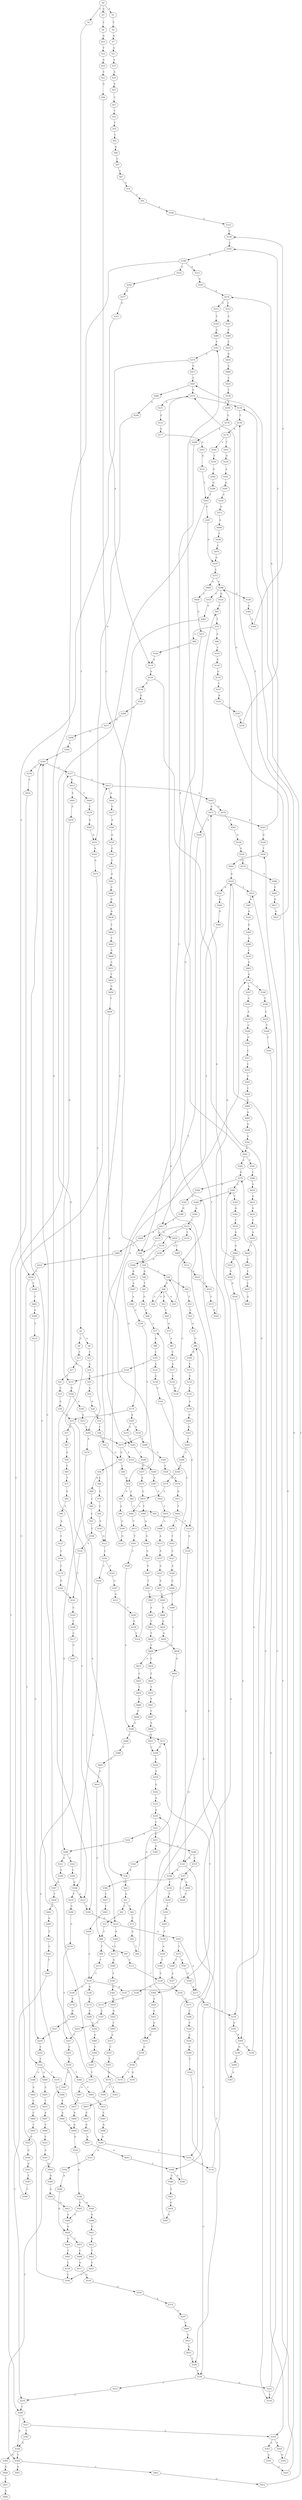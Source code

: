 strict digraph  {
	S0 -> S1 [ label = A ];
	S0 -> S2 [ label = C ];
	S0 -> S3 [ label = G ];
	S1 -> S4 [ label = T ];
	S2 -> S5 [ label = T ];
	S3 -> S6 [ label = T ];
	S4 -> S7 [ label = A ];
	S5 -> S8 [ label = A ];
	S5 -> S9 [ label = C ];
	S6 -> S10 [ label = G ];
	S7 -> S11 [ label = A ];
	S8 -> S12 [ label = C ];
	S9 -> S13 [ label = C ];
	S10 -> S14 [ label = C ];
	S11 -> S15 [ label = A ];
	S12 -> S16 [ label = G ];
	S13 -> S17 [ label = A ];
	S14 -> S18 [ label = A ];
	S15 -> S19 [ label = A ];
	S16 -> S20 [ label = A ];
	S17 -> S21 [ label = C ];
	S18 -> S22 [ label = C ];
	S19 -> S23 [ label = A ];
	S20 -> S24 [ label = G ];
	S21 -> S25 [ label = C ];
	S22 -> S26 [ label = G ];
	S23 -> S27 [ label = C ];
	S24 -> S28 [ label = A ];
	S25 -> S29 [ label = G ];
	S26 -> S30 [ label = C ];
	S27 -> S31 [ label = T ];
	S28 -> S32 [ label = A ];
	S29 -> S33 [ label = G ];
	S30 -> S34 [ label = G ];
	S31 -> S35 [ label = T ];
	S32 -> S36 [ label = C ];
	S33 -> S37 [ label = G ];
	S33 -> S38 [ label = A ];
	S34 -> S39 [ label = C ];
	S34 -> S40 [ label = G ];
	S35 -> S41 [ label = T ];
	S36 -> S42 [ label = T ];
	S37 -> S43 [ label = A ];
	S38 -> S44 [ label = C ];
	S39 -> S45 [ label = C ];
	S39 -> S46 [ label = G ];
	S40 -> S47 [ label = T ];
	S41 -> S48 [ label = G ];
	S42 -> S49 [ label = G ];
	S43 -> S50 [ label = A ];
	S44 -> S51 [ label = G ];
	S45 -> S52 [ label = T ];
	S46 -> S53 [ label = T ];
	S46 -> S54 [ label = C ];
	S46 -> S55 [ label = G ];
	S47 -> S56 [ label = G ];
	S48 -> S57 [ label = C ];
	S49 -> S58 [ label = G ];
	S49 -> S59 [ label = C ];
	S50 -> S60 [ label = T ];
	S51 -> S61 [ label = C ];
	S51 -> S62 [ label = T ];
	S52 -> S63 [ label = C ];
	S53 -> S64 [ label = C ];
	S54 -> S46 [ label = G ];
	S55 -> S65 [ label = C ];
	S56 -> S66 [ label = C ];
	S57 -> S67 [ label = C ];
	S58 -> S68 [ label = C ];
	S58 -> S69 [ label = A ];
	S59 -> S70 [ label = A ];
	S60 -> S71 [ label = T ];
	S61 -> S72 [ label = C ];
	S62 -> S73 [ label = C ];
	S63 -> S74 [ label = G ];
	S64 -> S75 [ label = G ];
	S65 -> S76 [ label = T ];
	S66 -> S77 [ label = C ];
	S67 -> S78 [ label = G ];
	S68 -> S79 [ label = G ];
	S69 -> S80 [ label = C ];
	S70 -> S81 [ label = G ];
	S70 -> S82 [ label = A ];
	S71 -> S83 [ label = G ];
	S72 -> S84 [ label = C ];
	S73 -> S85 [ label = G ];
	S74 -> S86 [ label = G ];
	S75 -> S87 [ label = A ];
	S76 -> S88 [ label = A ];
	S76 -> S89 [ label = G ];
	S77 -> S90 [ label = G ];
	S78 -> S91 [ label = T ];
	S79 -> S92 [ label = C ];
	S80 -> S93 [ label = C ];
	S81 -> S94 [ label = A ];
	S82 -> S95 [ label = C ];
	S83 -> S96 [ label = A ];
	S84 -> S97 [ label = A ];
	S84 -> S98 [ label = T ];
	S85 -> S99 [ label = T ];
	S86 -> S100 [ label = G ];
	S86 -> S101 [ label = C ];
	S87 -> S102 [ label = C ];
	S88 -> S103 [ label = T ];
	S89 -> S104 [ label = G ];
	S90 -> S105 [ label = C ];
	S91 -> S106 [ label = A ];
	S92 -> S107 [ label = A ];
	S93 -> S108 [ label = C ];
	S94 -> S109 [ label = C ];
	S95 -> S110 [ label = C ];
	S96 -> S111 [ label = A ];
	S97 -> S112 [ label = T ];
	S98 -> S113 [ label = T ];
	S99 -> S114 [ label = G ];
	S100 -> S115 [ label = C ];
	S101 -> S116 [ label = A ];
	S102 -> S117 [ label = G ];
	S103 -> S118 [ label = A ];
	S104 -> S119 [ label = A ];
	S105 -> S120 [ label = C ];
	S105 -> S121 [ label = A ];
	S106 -> S122 [ label = G ];
	S107 -> S123 [ label = G ];
	S108 -> S124 [ label = G ];
	S109 -> S125 [ label = G ];
	S110 -> S126 [ label = A ];
	S111 -> S127 [ label = C ];
	S112 -> S128 [ label = C ];
	S113 -> S129 [ label = C ];
	S114 -> S130 [ label = G ];
	S114 -> S131 [ label = A ];
	S115 -> S132 [ label = T ];
	S116 -> S133 [ label = C ];
	S117 -> S134 [ label = C ];
	S118 -> S135 [ label = G ];
	S119 -> S136 [ label = A ];
	S120 -> S137 [ label = G ];
	S121 -> S138 [ label = A ];
	S122 -> S139 [ label = C ];
	S123 -> S140 [ label = C ];
	S124 -> S141 [ label = T ];
	S125 -> S142 [ label = G ];
	S126 -> S143 [ label = G ];
	S127 -> S144 [ label = C ];
	S128 -> S145 [ label = T ];
	S128 -> S146 [ label = G ];
	S129 -> S147 [ label = A ];
	S129 -> S148 [ label = C ];
	S129 -> S149 [ label = G ];
	S130 -> S150 [ label = T ];
	S131 -> S151 [ label = C ];
	S132 -> S152 [ label = C ];
	S133 -> S153 [ label = G ];
	S133 -> S154 [ label = C ];
	S133 -> S155 [ label = T ];
	S134 -> S156 [ label = G ];
	S135 -> S157 [ label = T ];
	S136 -> S158 [ label = T ];
	S136 -> S159 [ label = G ];
	S137 -> S160 [ label = G ];
	S138 -> S161 [ label = C ];
	S139 -> S162 [ label = C ];
	S140 -> S163 [ label = G ];
	S140 -> S164 [ label = C ];
	S141 -> S165 [ label = C ];
	S142 -> S166 [ label = C ];
	S142 -> S167 [ label = A ];
	S143 -> S168 [ label = A ];
	S143 -> S169 [ label = T ];
	S144 -> S170 [ label = C ];
	S145 -> S171 [ label = G ];
	S146 -> S172 [ label = T ];
	S147 -> S173 [ label = T ];
	S148 -> S174 [ label = T ];
	S149 -> S175 [ label = A ];
	S150 -> S176 [ label = A ];
	S151 -> S177 [ label = C ];
	S152 -> S178 [ label = A ];
	S153 -> S30 [ label = C ];
	S154 -> S179 [ label = G ];
	S155 -> S180 [ label = G ];
	S156 -> S39 [ label = C ];
	S157 -> S181 [ label = A ];
	S158 -> S182 [ label = G ];
	S159 -> S183 [ label = A ];
	S160 -> S184 [ label = T ];
	S160 -> S185 [ label = A ];
	S161 -> S110 [ label = C ];
	S162 -> S186 [ label = G ];
	S163 -> S187 [ label = G ];
	S164 -> S188 [ label = G ];
	S165 -> S189 [ label = T ];
	S166 -> S190 [ label = T ];
	S167 -> S191 [ label = C ];
	S168 -> S192 [ label = C ];
	S168 -> S193 [ label = A ];
	S169 -> S194 [ label = C ];
	S170 -> S195 [ label = G ];
	S171 -> S196 [ label = C ];
	S172 -> S197 [ label = C ];
	S173 -> S198 [ label = C ];
	S174 -> S199 [ label = G ];
	S175 -> S200 [ label = T ];
	S176 -> S201 [ label = T ];
	S176 -> S202 [ label = C ];
	S177 -> S203 [ label = G ];
	S178 -> S204 [ label = C ];
	S179 -> S205 [ label = A ];
	S179 -> S33 [ label = G ];
	S180 -> S206 [ label = G ];
	S181 -> S207 [ label = G ];
	S182 -> S208 [ label = G ];
	S183 -> S209 [ label = A ];
	S184 -> S210 [ label = G ];
	S185 -> S211 [ label = A ];
	S186 -> S212 [ label = A ];
	S186 -> S213 [ label = G ];
	S186 -> S214 [ label = C ];
	S187 -> S215 [ label = G ];
	S188 -> S216 [ label = T ];
	S188 -> S213 [ label = G ];
	S189 -> S217 [ label = C ];
	S190 -> S218 [ label = C ];
	S191 -> S219 [ label = A ];
	S192 -> S220 [ label = T ];
	S193 -> S221 [ label = C ];
	S194 -> S222 [ label = G ];
	S194 -> S223 [ label = T ];
	S195 -> S141 [ label = T ];
	S196 -> S224 [ label = C ];
	S197 -> S225 [ label = C ];
	S198 -> S226 [ label = C ];
	S199 -> S227 [ label = T ];
	S200 -> S228 [ label = C ];
	S201 -> S229 [ label = G ];
	S202 -> S230 [ label = C ];
	S203 -> S231 [ label = G ];
	S204 -> S232 [ label = G ];
	S205 -> S233 [ label = G ];
	S205 -> S234 [ label = A ];
	S206 -> S235 [ label = G ];
	S207 -> S236 [ label = C ];
	S208 -> S237 [ label = G ];
	S209 -> S238 [ label = G ];
	S209 -> S239 [ label = C ];
	S210 -> S240 [ label = A ];
	S210 -> S241 [ label = G ];
	S211 -> S242 [ label = C ];
	S212 -> S243 [ label = A ];
	S213 -> S184 [ label = T ];
	S214 -> S244 [ label = T ];
	S215 -> S245 [ label = T ];
	S216 -> S246 [ label = C ];
	S217 -> S247 [ label = G ];
	S218 -> S248 [ label = T ];
	S219 -> S249 [ label = C ];
	S220 -> S250 [ label = C ];
	S221 -> S251 [ label = C ];
	S221 -> S252 [ label = A ];
	S222 -> S253 [ label = T ];
	S222 -> S254 [ label = C ];
	S223 -> S255 [ label = C ];
	S224 -> S256 [ label = A ];
	S225 -> S257 [ label = T ];
	S226 -> S258 [ label = A ];
	S227 -> S259 [ label = C ];
	S228 -> S260 [ label = G ];
	S229 -> S261 [ label = A ];
	S230 -> S262 [ label = G ];
	S231 -> S263 [ label = T ];
	S232 -> S264 [ label = T ];
	S233 -> S265 [ label = T ];
	S234 -> S266 [ label = T ];
	S235 -> S267 [ label = A ];
	S236 -> S162 [ label = C ];
	S237 -> S268 [ label = G ];
	S238 -> S269 [ label = T ];
	S239 -> S270 [ label = G ];
	S240 -> S271 [ label = C ];
	S241 -> S272 [ label = T ];
	S241 -> S273 [ label = A ];
	S242 -> S274 [ label = A ];
	S242 -> S275 [ label = T ];
	S243 -> S276 [ label = A ];
	S244 -> S277 [ label = G ];
	S245 -> S278 [ label = G ];
	S246 -> S279 [ label = C ];
	S247 -> S280 [ label = G ];
	S248 -> S281 [ label = C ];
	S249 -> S282 [ label = A ];
	S250 -> S283 [ label = C ];
	S251 -> S284 [ label = A ];
	S251 -> S285 [ label = G ];
	S252 -> S286 [ label = G ];
	S253 -> S287 [ label = A ];
	S253 -> S114 [ label = G ];
	S254 -> S288 [ label = G ];
	S255 -> S289 [ label = T ];
	S256 -> S290 [ label = G ];
	S257 -> S291 [ label = C ];
	S258 -> S292 [ label = G ];
	S259 -> S293 [ label = C ];
	S260 -> S294 [ label = T ];
	S261 -> S295 [ label = G ];
	S262 -> S296 [ label = G ];
	S263 -> S210 [ label = G ];
	S263 -> S297 [ label = C ];
	S264 -> S298 [ label = C ];
	S265 -> S299 [ label = C ];
	S266 -> S300 [ label = G ];
	S267 -> S301 [ label = A ];
	S268 -> S302 [ label = T ];
	S269 -> S303 [ label = G ];
	S270 -> S304 [ label = A ];
	S270 -> S305 [ label = G ];
	S271 -> S306 [ label = G ];
	S272 -> S307 [ label = G ];
	S272 -> S308 [ label = T ];
	S273 -> S309 [ label = A ];
	S274 -> S286 [ label = G ];
	S275 -> S49 [ label = G ];
	S275 -> S310 [ label = A ];
	S276 -> S311 [ label = G ];
	S276 -> S312 [ label = C ];
	S277 -> S313 [ label = G ];
	S278 -> S314 [ label = C ];
	S279 -> S257 [ label = T ];
	S280 -> S315 [ label = A ];
	S280 -> S101 [ label = C ];
	S281 -> S316 [ label = G ];
	S282 -> S317 [ label = C ];
	S283 -> S318 [ label = C ];
	S284 -> S143 [ label = G ];
	S284 -> S319 [ label = C ];
	S285 -> S320 [ label = G ];
	S286 -> S321 [ label = G ];
	S286 -> S322 [ label = C ];
	S287 -> S323 [ label = A ];
	S288 -> S324 [ label = G ];
	S288 -> S325 [ label = C ];
	S288 -> S326 [ label = T ];
	S289 -> S327 [ label = C ];
	S289 -> S328 [ label = G ];
	S290 -> S329 [ label = T ];
	S291 -> S330 [ label = T ];
	S292 -> S331 [ label = A ];
	S293 -> S332 [ label = T ];
	S294 -> S333 [ label = T ];
	S295 -> S334 [ label = C ];
	S296 -> S263 [ label = T ];
	S297 -> S335 [ label = G ];
	S298 -> S336 [ label = C ];
	S299 -> S337 [ label = C ];
	S300 -> S338 [ label = T ];
	S301 -> S339 [ label = C ];
	S302 -> S340 [ label = C ];
	S303 -> S341 [ label = T ];
	S304 -> S342 [ label = G ];
	S305 -> S343 [ label = T ];
	S305 -> S344 [ label = C ];
	S306 -> S345 [ label = T ];
	S307 -> S346 [ label = G ];
	S308 -> S347 [ label = A ];
	S309 -> S348 [ label = C ];
	S309 -> S159 [ label = G ];
	S310 -> S349 [ label = C ];
	S311 -> S350 [ label = T ];
	S312 -> S351 [ label = C ];
	S313 -> S119 [ label = A ];
	S314 -> S77 [ label = C ];
	S315 -> S352 [ label = G ];
	S316 -> S353 [ label = A ];
	S316 -> S354 [ label = T ];
	S317 -> S355 [ label = C ];
	S318 -> S356 [ label = A ];
	S319 -> S357 [ label = C ];
	S320 -> S38 [ label = A ];
	S321 -> S358 [ label = A ];
	S322 -> S359 [ label = C ];
	S323 -> S360 [ label = G ];
	S324 -> S65 [ label = C ];
	S325 -> S361 [ label = A ];
	S326 -> S362 [ label = A ];
	S327 -> S363 [ label = T ];
	S327 -> S316 [ label = G ];
	S328 -> S364 [ label = A ];
	S328 -> S365 [ label = T ];
	S329 -> S194 [ label = C ];
	S330 -> S366 [ label = T ];
	S330 -> S367 [ label = G ];
	S331 -> S193 [ label = A ];
	S332 -> S368 [ label = G ];
	S332 -> S369 [ label = A ];
	S332 -> S370 [ label = T ];
	S333 -> S371 [ label = T ];
	S334 -> S372 [ label = G ];
	S335 -> S373 [ label = C ];
	S336 -> S374 [ label = A ];
	S337 -> S375 [ label = A ];
	S338 -> S376 [ label = A ];
	S339 -> S275 [ label = T ];
	S340 -> S377 [ label = C ];
	S340 -> S378 [ label = T ];
	S341 -> S379 [ label = C ];
	S342 -> S380 [ label = G ];
	S343 -> S381 [ label = A ];
	S344 -> S382 [ label = A ];
	S345 -> S383 [ label = G ];
	S346 -> S273 [ label = A ];
	S347 -> S384 [ label = G ];
	S348 -> S385 [ label = G ];
	S348 -> S386 [ label = C ];
	S349 -> S387 [ label = A ];
	S350 -> S388 [ label = G ];
	S351 -> S389 [ label = C ];
	S352 -> S390 [ label = A ];
	S353 -> S391 [ label = A ];
	S354 -> S392 [ label = G ];
	S355 -> S393 [ label = T ];
	S356 -> S394 [ label = T ];
	S357 -> S395 [ label = C ];
	S357 -> S396 [ label = A ];
	S358 -> S397 [ label = A ];
	S359 -> S188 [ label = G ];
	S360 -> S398 [ label = A ];
	S361 -> S123 [ label = G ];
	S362 -> S399 [ label = G ];
	S363 -> S328 [ label = G ];
	S364 -> S400 [ label = G ];
	S365 -> S401 [ label = A ];
	S365 -> S402 [ label = C ];
	S366 -> S403 [ label = C ];
	S367 -> S365 [ label = T ];
	S368 -> S404 [ label = G ];
	S369 -> S405 [ label = C ];
	S370 -> S406 [ label = G ];
	S371 -> S407 [ label = G ];
	S372 -> S408 [ label = G ];
	S373 -> S409 [ label = A ];
	S373 -> S288 [ label = G ];
	S374 -> S410 [ label = G ];
	S375 -> S410 [ label = G ];
	S376 -> S411 [ label = G ];
	S377 -> S412 [ label = C ];
	S377 -> S413 [ label = G ];
	S378 -> S414 [ label = C ];
	S379 -> S415 [ label = G ];
	S379 -> S416 [ label = C ];
	S380 -> S417 [ label = T ];
	S381 -> S418 [ label = C ];
	S382 -> S133 [ label = C ];
	S383 -> S419 [ label = G ];
	S384 -> S420 [ label = A ];
	S385 -> S305 [ label = G ];
	S386 -> S421 [ label = T ];
	S387 -> S422 [ label = A ];
	S388 -> S341 [ label = T ];
	S389 -> S423 [ label = C ];
	S390 -> S424 [ label = G ];
	S391 -> S425 [ label = G ];
	S392 -> S130 [ label = G ];
	S393 -> S426 [ label = C ];
	S394 -> S128 [ label = C ];
	S395 -> S427 [ label = C ];
	S396 -> S428 [ label = C ];
	S397 -> S429 [ label = T ];
	S398 -> S430 [ label = C ];
	S399 -> S139 [ label = C ];
	S400 -> S431 [ label = T ];
	S402 -> S432 [ label = G ];
	S403 -> S433 [ label = T ];
	S404 -> S434 [ label = C ];
	S405 -> S435 [ label = T ];
	S406 -> S436 [ label = T ];
	S407 -> S437 [ label = T ];
	S408 -> S438 [ label = T ];
	S409 -> S439 [ label = C ];
	S410 -> S440 [ label = T ];
	S410 -> S441 [ label = C ];
	S411 -> S442 [ label = T ];
	S412 -> S443 [ label = G ];
	S412 -> S444 [ label = A ];
	S413 -> S445 [ label = C ];
	S413 -> S446 [ label = T ];
	S414 -> S289 [ label = T ];
	S415 -> S447 [ label = T ];
	S416 -> S332 [ label = T ];
	S416 -> S448 [ label = C ];
	S417 -> S449 [ label = G ];
	S417 -> S450 [ label = A ];
	S418 -> S451 [ label = G ];
	S419 -> S452 [ label = G ];
	S420 -> S453 [ label = A ];
	S421 -> S454 [ label = C ];
	S422 -> S455 [ label = C ];
	S423 -> S456 [ label = G ];
	S424 -> S457 [ label = T ];
	S424 -> S458 [ label = G ];
	S425 -> S459 [ label = T ];
	S426 -> S460 [ label = T ];
	S427 -> S461 [ label = T ];
	S428 -> S357 [ label = C ];
	S429 -> S462 [ label = A ];
	S430 -> S463 [ label = G ];
	S431 -> S464 [ label = A ];
	S432 -> S447 [ label = T ];
	S433 -> S465 [ label = C ];
	S434 -> S466 [ label = C ];
	S435 -> S467 [ label = A ];
	S436 -> S468 [ label = A ];
	S437 -> S469 [ label = A ];
	S438 -> S470 [ label = C ];
	S439 -> S471 [ label = G ];
	S440 -> S472 [ label = A ];
	S441 -> S473 [ label = T ];
	S442 -> S474 [ label = T ];
	S443 -> S475 [ label = A ];
	S443 -> S476 [ label = G ];
	S444 -> S477 [ label = G ];
	S445 -> S478 [ label = C ];
	S446 -> S479 [ label = C ];
	S447 -> S480 [ label = C ];
	S447 -> S114 [ label = G ];
	S448 -> S481 [ label = T ];
	S449 -> S482 [ label = T ];
	S450 -> S483 [ label = T ];
	S451 -> S484 [ label = A ];
	S452 -> S485 [ label = T ];
	S453 -> S486 [ label = G ];
	S454 -> S487 [ label = G ];
	S455 -> S488 [ label = G ];
	S456 -> S489 [ label = A ];
	S457 -> S490 [ label = C ];
	S458 -> S491 [ label = T ];
	S459 -> S492 [ label = C ];
	S460 -> S493 [ label = A ];
	S461 -> S494 [ label = T ];
	S462 -> S495 [ label = G ];
	S463 -> S142 [ label = G ];
	S465 -> S496 [ label = G ];
	S466 -> S497 [ label = T ];
	S467 -> S498 [ label = C ];
	S468 -> S499 [ label = G ];
	S469 -> S499 [ label = G ];
	S470 -> S335 [ label = G ];
	S471 -> S30 [ label = C ];
	S472 -> S500 [ label = G ];
	S473 -> S501 [ label = T ];
	S474 -> S502 [ label = T ];
	S475 -> S503 [ label = A ];
	S475 -> S504 [ label = G ];
	S476 -> S505 [ label = A ];
	S477 -> S506 [ label = A ];
	S478 -> S137 [ label = G ];
	S479 -> S507 [ label = G ];
	S480 -> S508 [ label = G ];
	S481 -> S509 [ label = G ];
	S482 -> S510 [ label = C ];
	S483 -> S511 [ label = A ];
	S484 -> S512 [ label = A ];
	S485 -> S513 [ label = A ];
	S486 -> S514 [ label = G ];
	S487 -> S86 [ label = G ];
	S488 -> S515 [ label = A ];
	S489 -> S516 [ label = C ];
	S490 -> S517 [ label = A ];
	S491 -> S518 [ label = C ];
	S492 -> S519 [ label = G ];
	S493 -> S520 [ label = G ];
	S494 -> S129 [ label = C ];
	S495 -> S521 [ label = T ];
	S496 -> S280 [ label = G ];
	S497 -> S522 [ label = G ];
	S498 -> S523 [ label = C ];
	S499 -> S524 [ label = G ];
	S500 -> S525 [ label = G ];
	S501 -> S526 [ label = C ];
	S502 -> S527 [ label = C ];
	S503 -> S276 [ label = A ];
	S503 -> S528 [ label = G ];
	S504 -> S265 [ label = T ];
	S505 -> S529 [ label = G ];
	S506 -> S530 [ label = G ];
	S507 -> S531 [ label = G ];
	S508 -> S531 [ label = G ];
	S509 -> S532 [ label = T ];
	S510 -> S416 [ label = C ];
	S511 -> S533 [ label = A ];
	S512 -> S534 [ label = G ];
	S513 -> S535 [ label = C ];
	S514 -> S536 [ label = G ];
	S515 -> S537 [ label = A ];
	S516 -> S538 [ label = T ];
	S517 -> S539 [ label = G ];
	S518 -> S540 [ label = C ];
	S519 -> S254 [ label = C ];
	S519 -> S253 [ label = T ];
	S519 -> S541 [ label = A ];
	S520 -> S542 [ label = A ];
	S521 -> S543 [ label = C ];
	S522 -> S544 [ label = G ];
	S523 -> S545 [ label = A ];
	S524 -> S546 [ label = A ];
	S525 -> S547 [ label = G ];
	S526 -> S548 [ label = A ];
	S527 -> S549 [ label = A ];
	S528 -> S459 [ label = T ];
	S529 -> S550 [ label = G ];
	S530 -> S551 [ label = C ];
	S531 -> S552 [ label = A ];
	S532 -> S259 [ label = C ];
	S533 -> S553 [ label = G ];
	S534 -> S554 [ label = A ];
	S535 -> S555 [ label = T ];
	S536 -> S556 [ label = G ];
	S537 -> S557 [ label = A ];
	S538 -> S558 [ label = A ];
	S539 -> S559 [ label = G ];
	S540 -> S412 [ label = C ];
	S541 -> S560 [ label = G ];
	S542 -> S561 [ label = A ];
	S543 -> S562 [ label = T ];
	S544 -> S563 [ label = G ];
	S545 -> S564 [ label = G ];
	S546 -> S565 [ label = G ];
	S546 -> S566 [ label = A ];
	S547 -> S567 [ label = T ];
	S548 -> S173 [ label = T ];
	S548 -> S568 [ label = C ];
	S549 -> S569 [ label = C ];
	S550 -> S570 [ label = C ];
	S551 -> S571 [ label = C ];
	S552 -> S572 [ label = A ];
	S553 -> S573 [ label = T ];
	S554 -> S209 [ label = A ];
	S555 -> S574 [ label = A ];
	S556 -> S575 [ label = T ];
	S556 -> S576 [ label = G ];
	S557 -> S577 [ label = A ];
	S558 -> S578 [ label = G ];
	S559 -> S579 [ label = A ];
	S560 -> S580 [ label = G ];
	S561 -> S581 [ label = T ];
	S561 -> S582 [ label = C ];
	S562 -> S255 [ label = C ];
	S563 -> S583 [ label = T ];
	S564 -> S584 [ label = G ];
	S565 -> S585 [ label = A ];
	S566 -> S586 [ label = A ];
	S567 -> S587 [ label = C ];
	S568 -> S588 [ label = G ];
	S569 -> S589 [ label = T ];
	S570 -> S590 [ label = G ];
	S571 -> S591 [ label = A ];
	S572 -> S242 [ label = C ];
	S573 -> S592 [ label = C ];
	S574 -> S593 [ label = T ];
	S575 -> S340 [ label = C ];
	S576 -> S594 [ label = T ];
	S577 -> S595 [ label = C ];
	S578 -> S596 [ label = A ];
	S579 -> S597 [ label = C ];
	S580 -> S417 [ label = T ];
	S581 -> S598 [ label = C ];
	S582 -> S270 [ label = G ];
	S583 -> S599 [ label = C ];
	S584 -> S600 [ label = A ];
	S585 -> S424 [ label = G ];
	S586 -> S601 [ label = G ];
	S587 -> S602 [ label = A ];
	S588 -> S603 [ label = C ];
	S589 -> S604 [ label = C ];
	S590 -> S605 [ label = T ];
	S591 -> S606 [ label = C ];
	S592 -> S519 [ label = G ];
	S593 -> S607 [ label = T ];
	S594 -> S340 [ label = C ];
	S595 -> S608 [ label = A ];
	S596 -> S561 [ label = A ];
	S597 -> S609 [ label = C ];
	S598 -> S610 [ label = G ];
	S599 -> S377 [ label = C ];
	S600 -> S611 [ label = G ];
	S601 -> S612 [ label = G ];
	S602 -> S613 [ label = C ];
	S603 -> S614 [ label = C ];
	S604 -> S615 [ label = G ];
	S604 -> S616 [ label = C ];
	S605 -> S617 [ label = G ];
	S606 -> S618 [ label = G ];
	S607 -> S619 [ label = G ];
	S608 -> S620 [ label = G ];
	S609 -> S621 [ label = A ];
	S610 -> S622 [ label = G ];
	S611 -> S585 [ label = A ];
	S612 -> S623 [ label = T ];
	S613 -> S624 [ label = T ];
	S614 -> S84 [ label = C ];
	S615 -> S625 [ label = C ];
	S616 -> S626 [ label = T ];
	S617 -> S627 [ label = G ];
	S618 -> S628 [ label = G ];
	S619 -> S629 [ label = G ];
	S620 -> S630 [ label = A ];
	S621 -> S631 [ label = G ];
	S622 -> S632 [ label = G ];
	S623 -> S633 [ label = C ];
	S624 -> S604 [ label = C ];
	S625 -> S634 [ label = T ];
	S626 -> S635 [ label = T ];
	S627 -> S150 [ label = T ];
	S628 -> S636 [ label = T ];
	S629 -> S637 [ label = A ];
	S630 -> S638 [ label = A ];
	S631 -> S169 [ label = T ];
	S632 -> S639 [ label = T ];
	S633 -> S540 [ label = C ];
	S634 -> S640 [ label = T ];
	S635 -> S641 [ label = T ];
	S636 -> S642 [ label = T ];
	S637 -> S643 [ label = A ];
	S638 -> S644 [ label = G ];
	S639 -> S645 [ label = A ];
	S640 -> S646 [ label = C ];
	S641 -> S647 [ label = C ];
	S642 -> S648 [ label = A ];
	S643 -> S348 [ label = C ];
	S644 -> S514 [ label = G ];
	S645 -> S649 [ label = T ];
	S646 -> S548 [ label = A ];
	S647 -> S650 [ label = A ];
	S648 -> S651 [ label = C ];
	S649 -> S652 [ label = C ];
	S650 -> S653 [ label = T ];
	S651 -> S654 [ label = T ];
	S652 -> S655 [ label = C ];
	S653 -> S198 [ label = C ];
	S654 -> S656 [ label = G ];
	S655 -> S657 [ label = C ];
	S656 -> S658 [ label = C ];
	S657 -> S659 [ label = G ];
	S658 -> S70 [ label = A ];
	S659 -> S475 [ label = A ];
}
